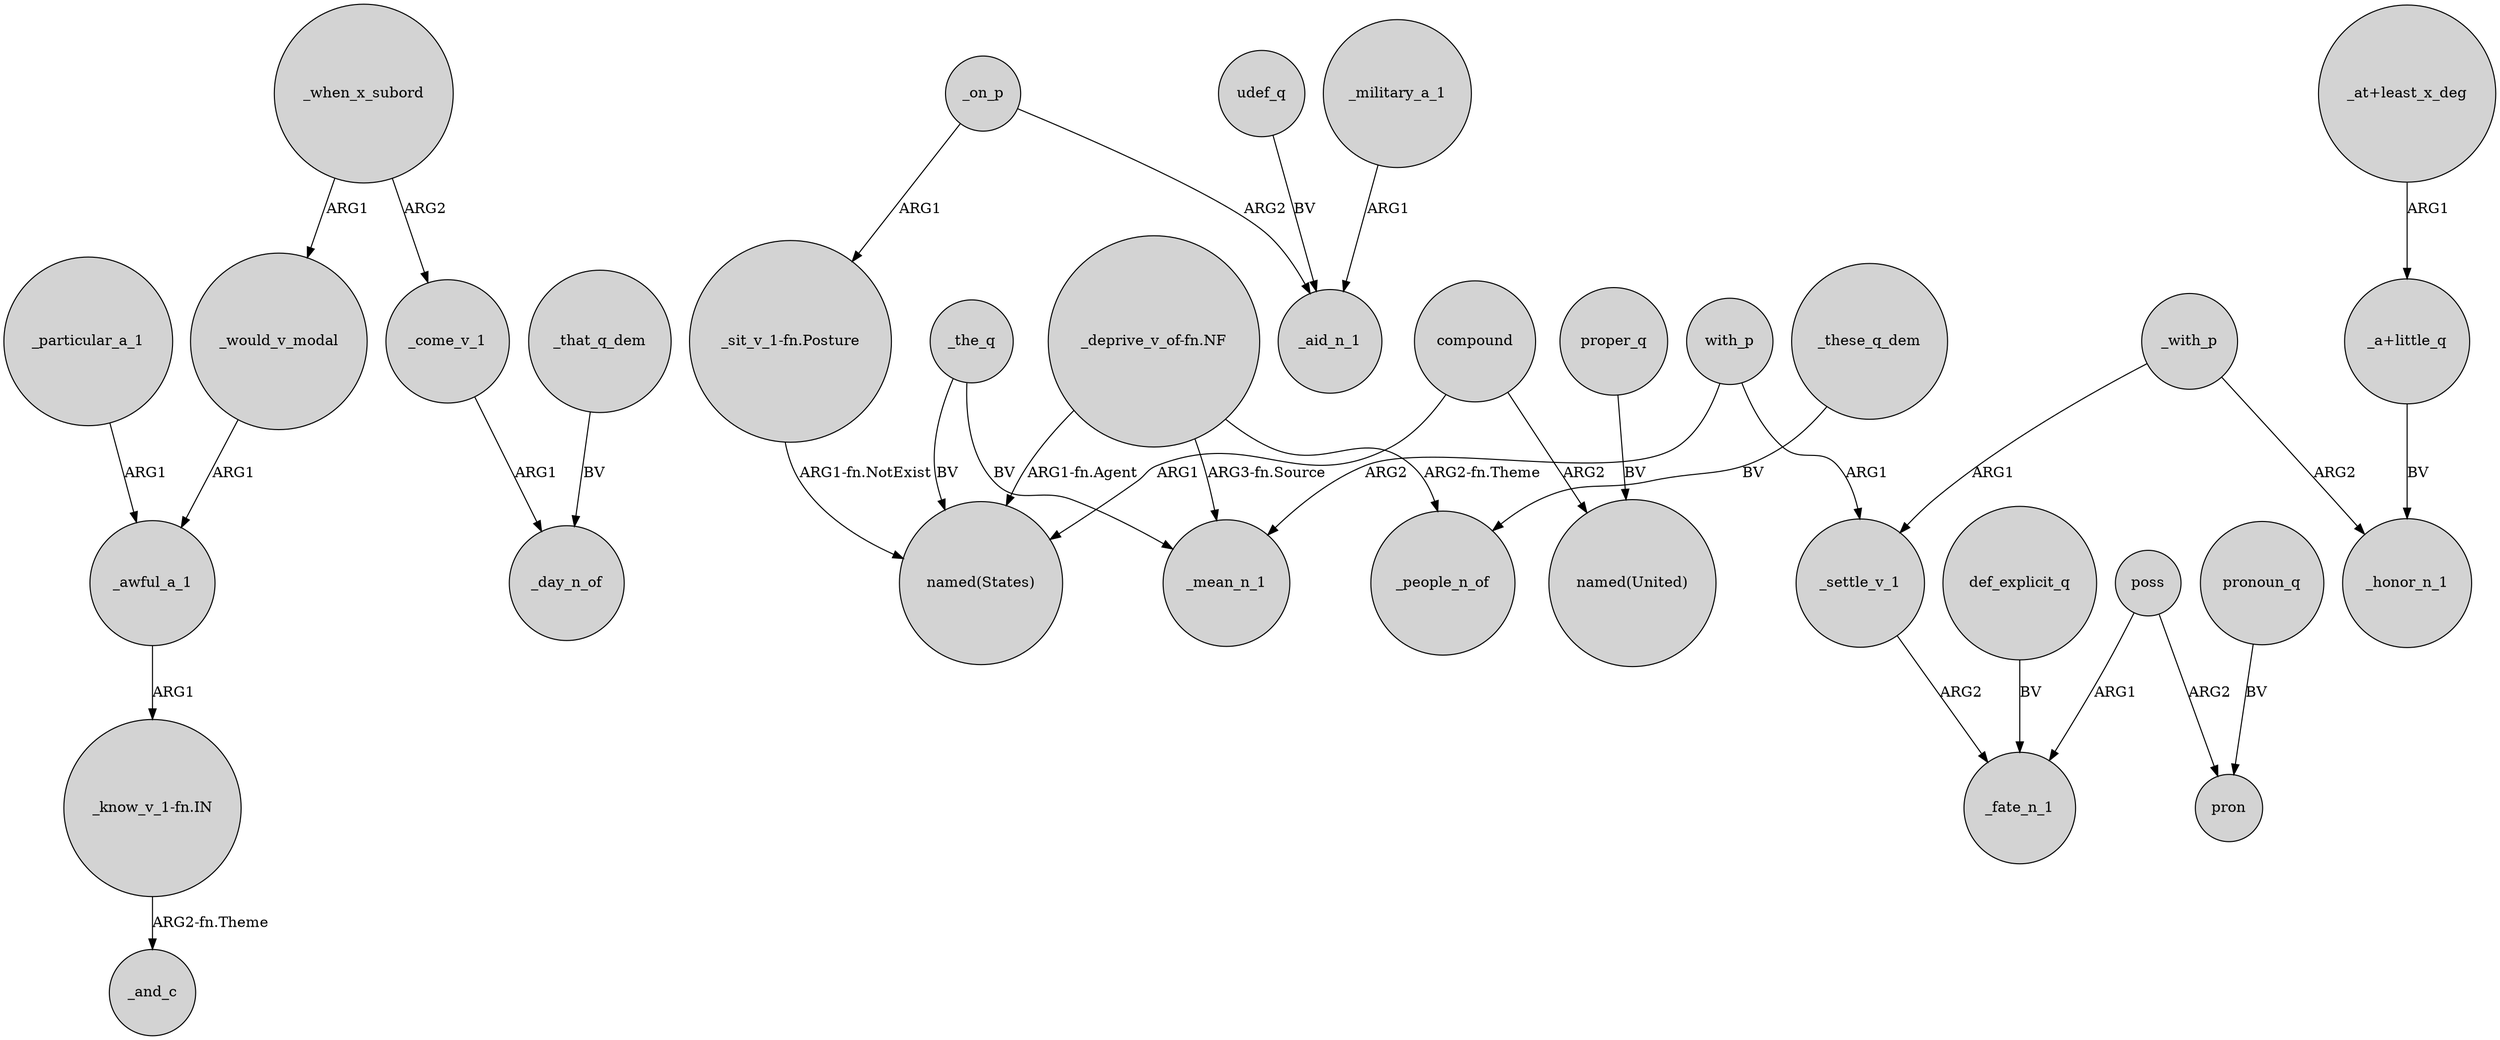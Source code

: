 digraph {
	node [shape=circle style=filled]
	_when_x_subord -> _would_v_modal [label=ARG1]
	"_deprive_v_of-fn.NF" -> _mean_n_1 [label="ARG3-fn.Source"]
	_military_a_1 -> _aid_n_1 [label=ARG1]
	poss -> pron [label=ARG2]
	_awful_a_1 -> "_know_v_1-fn.IN" [label=ARG1]
	_these_q_dem -> _people_n_of [label=BV]
	_come_v_1 -> _day_n_of [label=ARG1]
	"_at+least_x_deg" -> "_a+little_q" [label=ARG1]
	_the_q -> "named(States)" [label=BV]
	_with_p -> _settle_v_1 [label=ARG1]
	_particular_a_1 -> _awful_a_1 [label=ARG1]
	with_p -> _mean_n_1 [label=ARG2]
	pronoun_q -> pron [label=BV]
	_that_q_dem -> _day_n_of [label=BV]
	_with_p -> _honor_n_1 [label=ARG2]
	_the_q -> _mean_n_1 [label=BV]
	_when_x_subord -> _come_v_1 [label=ARG2]
	_on_p -> "_sit_v_1-fn.Posture" [label=ARG1]
	compound -> "named(States)" [label=ARG1]
	proper_q -> "named(United)" [label=BV]
	_on_p -> _aid_n_1 [label=ARG2]
	poss -> _fate_n_1 [label=ARG1]
	with_p -> _settle_v_1 [label=ARG1]
	"_a+little_q" -> _honor_n_1 [label=BV]
	udef_q -> _aid_n_1 [label=BV]
	"_deprive_v_of-fn.NF" -> "named(States)" [label="ARG1-fn.Agent"]
	"_deprive_v_of-fn.NF" -> _people_n_of [label="ARG2-fn.Theme"]
	_would_v_modal -> _awful_a_1 [label=ARG1]
	"_know_v_1-fn.IN" -> _and_c [label="ARG2-fn.Theme"]
	def_explicit_q -> _fate_n_1 [label=BV]
	compound -> "named(United)" [label=ARG2]
	"_sit_v_1-fn.Posture" -> "named(States)" [label="ARG1-fn.NotExist"]
	_settle_v_1 -> _fate_n_1 [label=ARG2]
}
